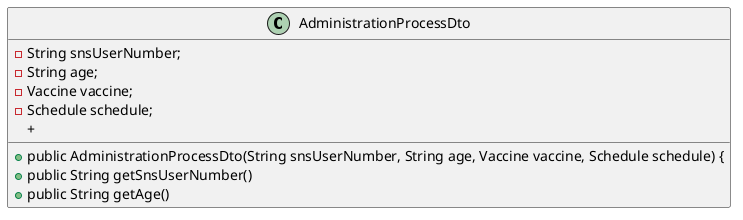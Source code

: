 @startuml
'https://plantuml.com/class-diagram

class  AdministrationProcessDto {

- String snsUserNumber;
- String age;
- Vaccine vaccine;
- Schedule schedule;
+ public AdministrationProcessDto(String snsUserNumber, String age, Vaccine vaccine, Schedule schedule) {
+ public String getSnsUserNumber()
+ public String getAge()
+
}
@enduml